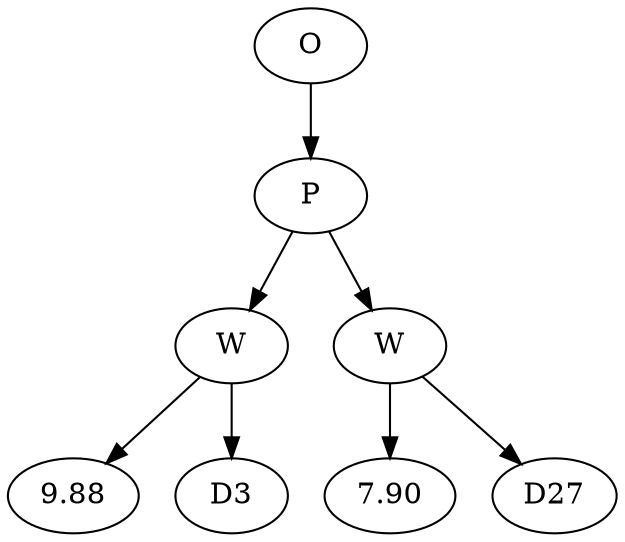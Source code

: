 // Tree
digraph {
	1027129 [label=O]
	1027130 [label=P]
	1027129 -> 1027130
	1027131 [label=W]
	1027130 -> 1027131
	1027132 [label=9.88]
	1027131 -> 1027132
	1027133 [label=D3]
	1027131 -> 1027133
	1027134 [label=W]
	1027130 -> 1027134
	1027135 [label=7.90]
	1027134 -> 1027135
	1027136 [label=D27]
	1027134 -> 1027136
}
